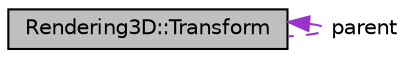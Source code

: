 digraph "Rendering3D::Transform"
{
 // LATEX_PDF_SIZE
  edge [fontname="Helvetica",fontsize="10",labelfontname="Helvetica",labelfontsize="10"];
  node [fontname="Helvetica",fontsize="10",shape=record];
  Node1 [label="Rendering3D::Transform",height=0.2,width=0.4,color="black", fillcolor="grey75", style="filled", fontcolor="black",tooltip="Transform data."];
  Node1 -> Node1 [dir="back",color="darkorchid3",fontsize="10",style="dashed",label=" parent" ,fontname="Helvetica"];
}
